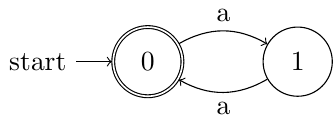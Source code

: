 \documentclass[tikz]{standalone}
\usetikzlibrary{arrows, automata, calc, positioning}
\begin{document}
\begin{tikzpicture}
    \node[state, initial, accepting] (0) at (0,0) {0};
    \node[state] (1) [right=of 0] {1};

    \path[->]
        (0) edge [bend left] node [above] {a} (1)
        (1) edge [bend left] node [below] {a} (0);
\end{tikzpicture}
\end{document}
